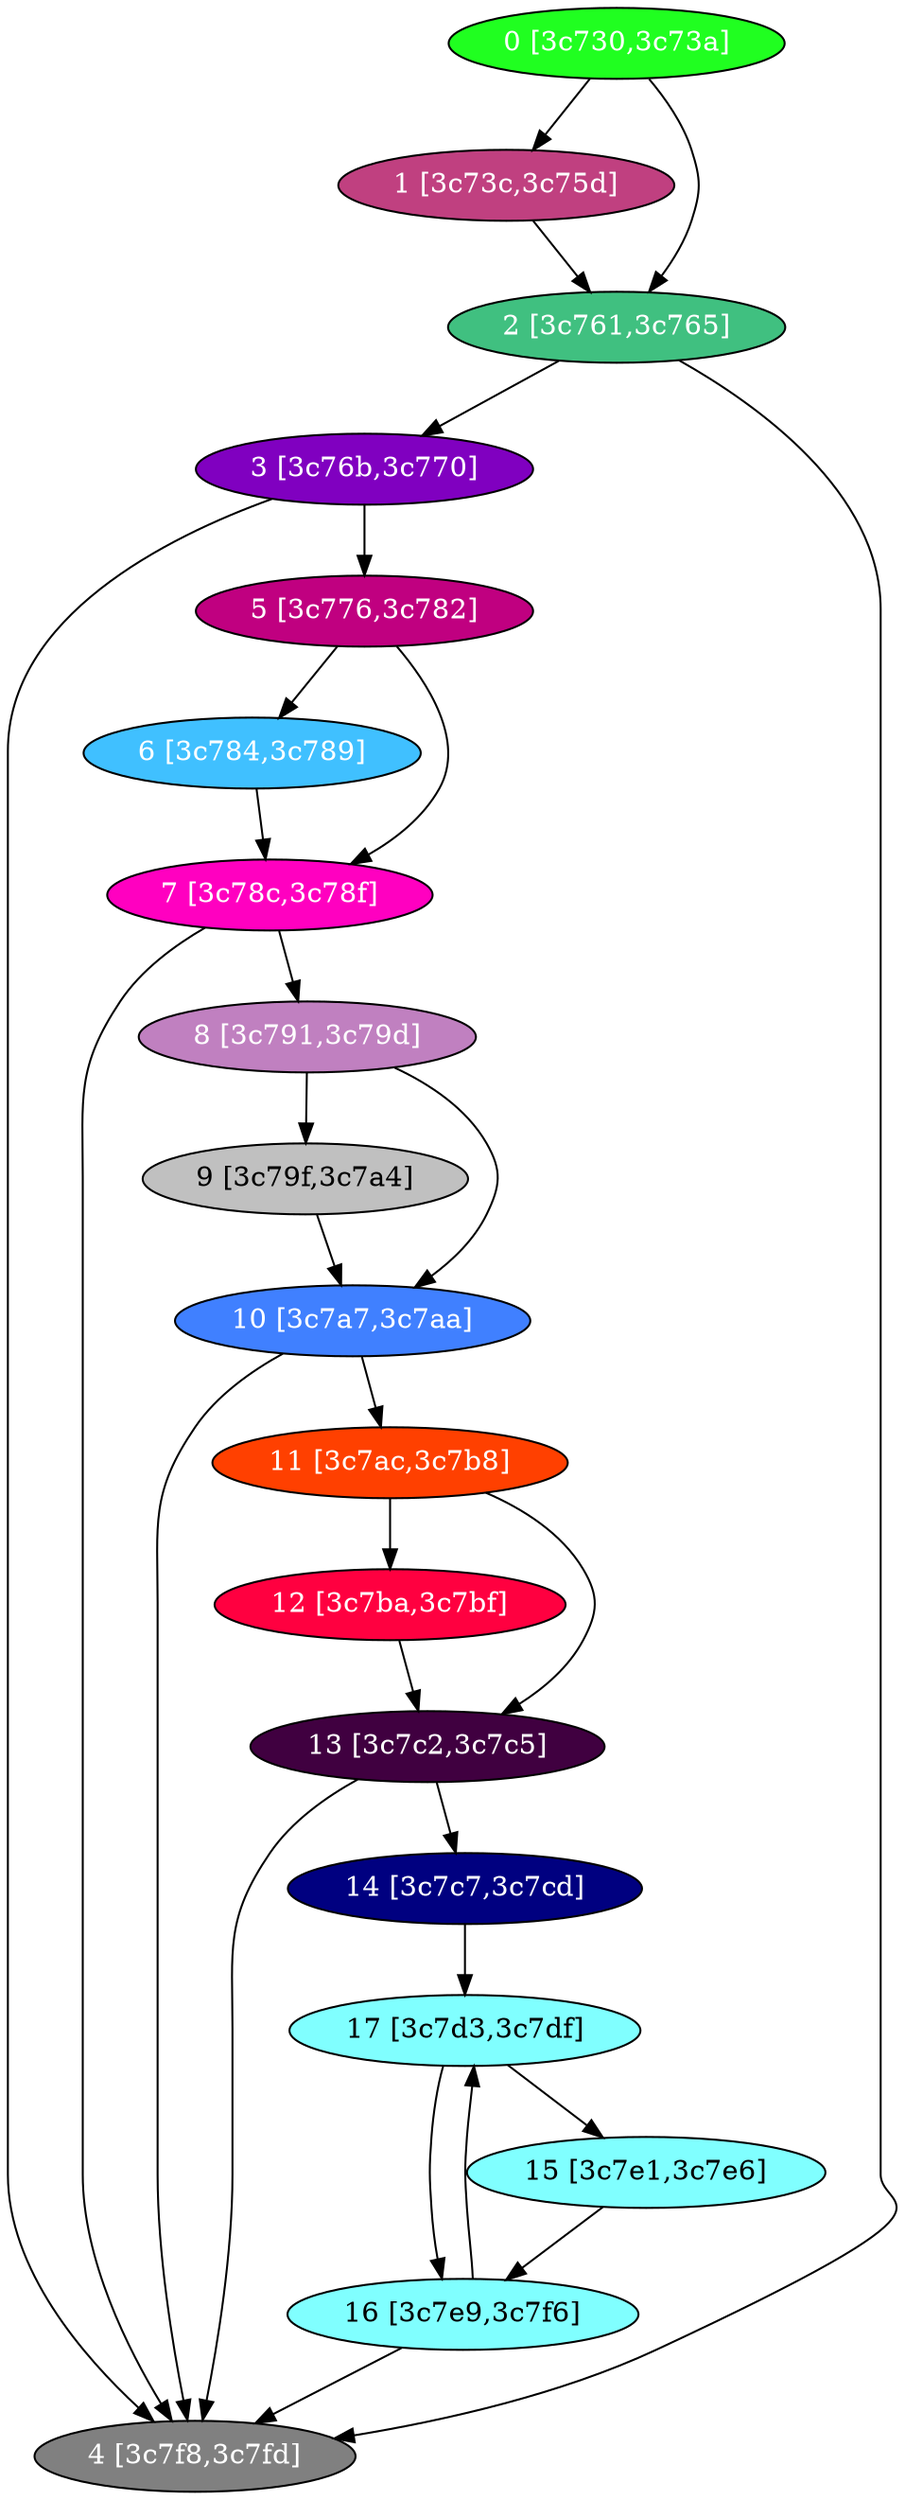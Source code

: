 diGraph libnss3{
	libnss3_0  [style=filled fillcolor="#20FF20" fontcolor="#ffffff" shape=oval label="0 [3c730,3c73a]"]
	libnss3_1  [style=filled fillcolor="#C04080" fontcolor="#ffffff" shape=oval label="1 [3c73c,3c75d]"]
	libnss3_2  [style=filled fillcolor="#40C080" fontcolor="#ffffff" shape=oval label="2 [3c761,3c765]"]
	libnss3_3  [style=filled fillcolor="#8000C0" fontcolor="#ffffff" shape=oval label="3 [3c76b,3c770]"]
	libnss3_4  [style=filled fillcolor="#808080" fontcolor="#ffffff" shape=oval label="4 [3c7f8,3c7fd]"]
	libnss3_5  [style=filled fillcolor="#C00080" fontcolor="#ffffff" shape=oval label="5 [3c776,3c782]"]
	libnss3_6  [style=filled fillcolor="#40C0FF" fontcolor="#ffffff" shape=oval label="6 [3c784,3c789]"]
	libnss3_7  [style=filled fillcolor="#FF00C0" fontcolor="#ffffff" shape=oval label="7 [3c78c,3c78f]"]
	libnss3_8  [style=filled fillcolor="#C080C0" fontcolor="#ffffff" shape=oval label="8 [3c791,3c79d]"]
	libnss3_9  [style=filled fillcolor="#C0C0C0" fontcolor="#000000" shape=oval label="9 [3c79f,3c7a4]"]
	libnss3_a  [style=filled fillcolor="#4080FF" fontcolor="#ffffff" shape=oval label="10 [3c7a7,3c7aa]"]
	libnss3_b  [style=filled fillcolor="#FF4000" fontcolor="#ffffff" shape=oval label="11 [3c7ac,3c7b8]"]
	libnss3_c  [style=filled fillcolor="#FF0040" fontcolor="#ffffff" shape=oval label="12 [3c7ba,3c7bf]"]
	libnss3_d  [style=filled fillcolor="#400040" fontcolor="#ffffff" shape=oval label="13 [3c7c2,3c7c5]"]
	libnss3_e  [style=filled fillcolor="#000080" fontcolor="#ffffff" shape=oval label="14 [3c7c7,3c7cd]"]
	libnss3_f  [style=filled fillcolor="#80FFFF" fontcolor="#000000" shape=oval label="15 [3c7e1,3c7e6]"]
	libnss3_10  [style=filled fillcolor="#80FFFF" fontcolor="#000000" shape=oval label="16 [3c7e9,3c7f6]"]
	libnss3_11  [style=filled fillcolor="#80FFFF" fontcolor="#000000" shape=oval label="17 [3c7d3,3c7df]"]

	libnss3_0 -> libnss3_1
	libnss3_0 -> libnss3_2
	libnss3_1 -> libnss3_2
	libnss3_2 -> libnss3_3
	libnss3_2 -> libnss3_4
	libnss3_3 -> libnss3_4
	libnss3_3 -> libnss3_5
	libnss3_5 -> libnss3_6
	libnss3_5 -> libnss3_7
	libnss3_6 -> libnss3_7
	libnss3_7 -> libnss3_4
	libnss3_7 -> libnss3_8
	libnss3_8 -> libnss3_9
	libnss3_8 -> libnss3_a
	libnss3_9 -> libnss3_a
	libnss3_a -> libnss3_4
	libnss3_a -> libnss3_b
	libnss3_b -> libnss3_c
	libnss3_b -> libnss3_d
	libnss3_c -> libnss3_d
	libnss3_d -> libnss3_4
	libnss3_d -> libnss3_e
	libnss3_e -> libnss3_11
	libnss3_f -> libnss3_10
	libnss3_10 -> libnss3_4
	libnss3_10 -> libnss3_11
	libnss3_11 -> libnss3_f
	libnss3_11 -> libnss3_10
}